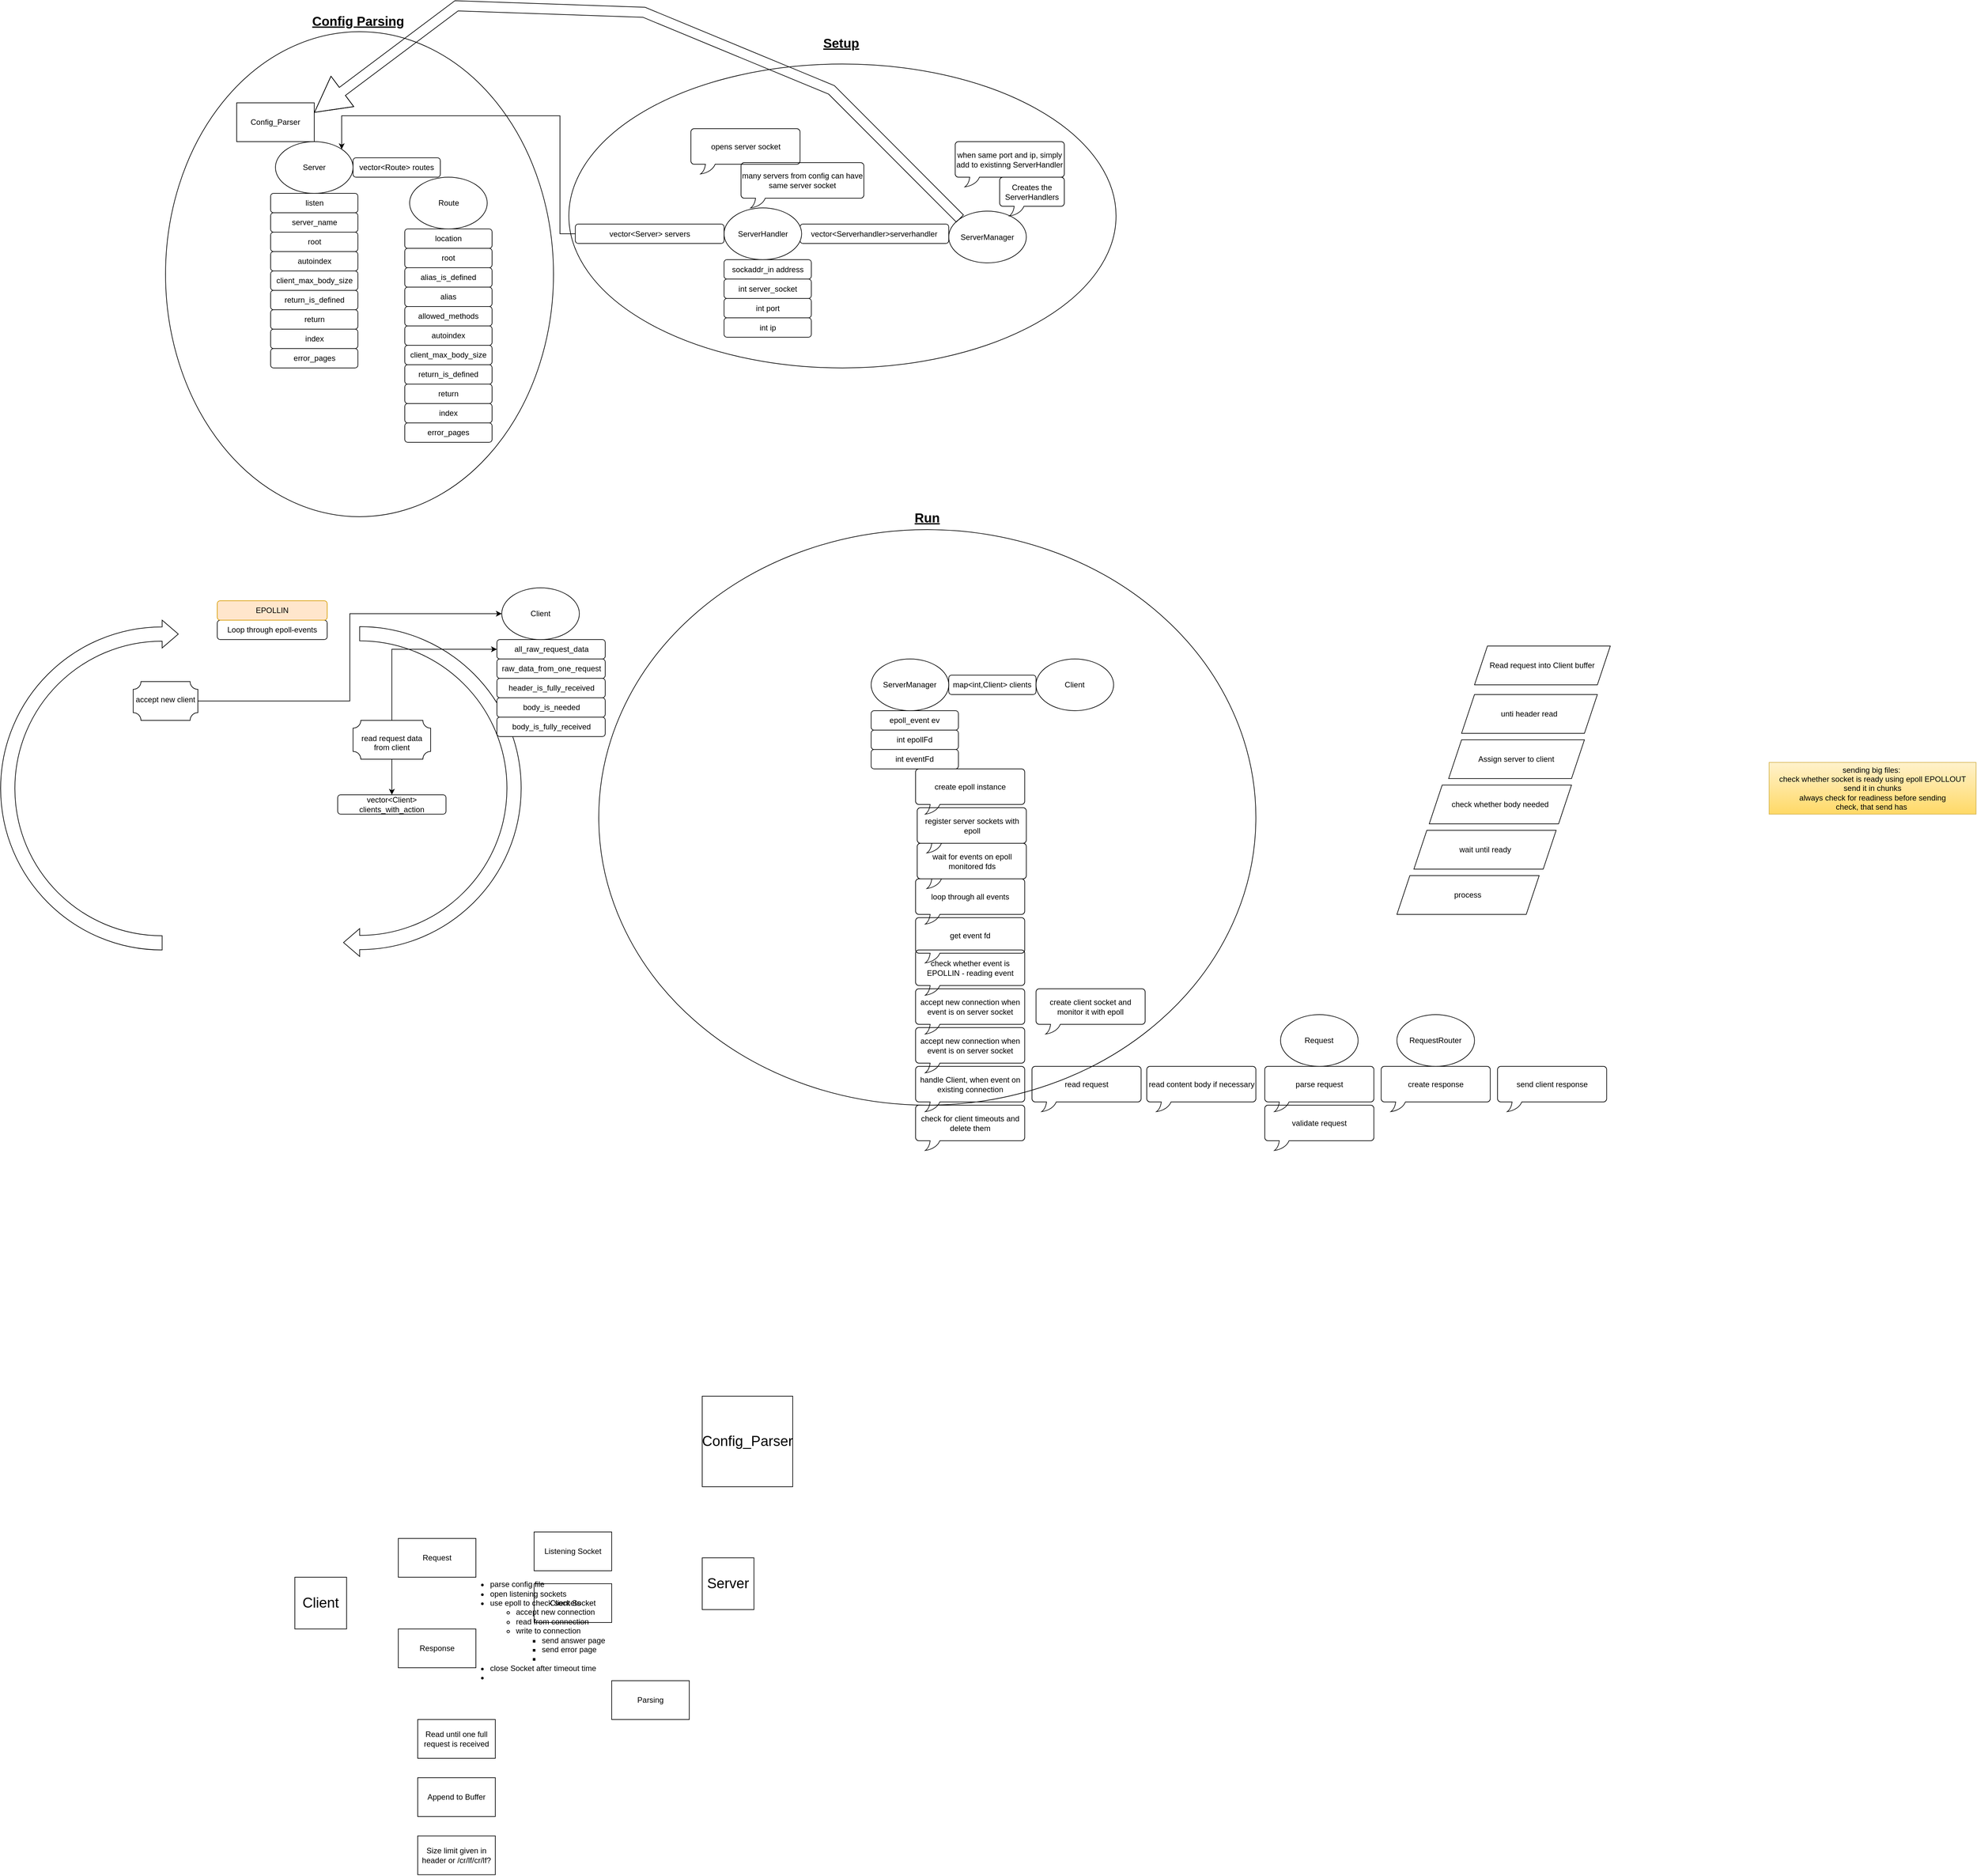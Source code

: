 <mxfile version="24.8.8">
  <diagram name="Page-1" id="eRrzwueoh_8adngkIXSs">
    <mxGraphModel dx="2537" dy="1911" grid="1" gridSize="10" guides="1" tooltips="1" connect="1" arrows="1" fold="1" page="1" pageScale="1" pageWidth="850" pageHeight="1100" math="0" shadow="0">
      <root>
        <mxCell id="0" />
        <mxCell id="1" parent="0" />
        <mxCell id="YM9LCaY8pqyqaQv5ynZD-82" value="Run" style="ellipse;whiteSpace=wrap;html=1;fillColor=none;noLabel=0;movableLabel=1;fontSize=20;fontStyle=5" parent="1" vertex="1">
          <mxGeometry x="370" y="-200" width="1016.25" height="890" as="geometry">
            <mxPoint y="-464" as="offset" />
          </mxGeometry>
        </mxCell>
        <mxCell id="YM9LCaY8pqyqaQv5ynZD-80" value="Setup" style="ellipse;whiteSpace=wrap;html=1;fillColor=none;noLabel=0;movableLabel=1;fontSize=20;fontStyle=5" parent="1" vertex="1">
          <mxGeometry x="323.75" y="-920" width="846.25" height="470" as="geometry">
            <mxPoint x="-2" y="-268" as="offset" />
          </mxGeometry>
        </mxCell>
        <mxCell id="YM9LCaY8pqyqaQv5ynZD-53" value="Config Parsing" style="ellipse;whiteSpace=wrap;html=1;fillColor=none;noLabel=0;movableLabel=1;fontSize=20;fontStyle=5" parent="1" vertex="1">
          <mxGeometry x="-300" y="-970" width="600" height="750" as="geometry">
            <mxPoint x="-2" y="-392" as="offset" />
          </mxGeometry>
        </mxCell>
        <mxCell id="aeYk51n5nFQIalupaCN_-1" value="Client" style="whiteSpace=wrap;html=1;aspect=fixed;fontSize=22;" parent="1" vertex="1">
          <mxGeometry x="-100" y="1420" width="80" height="80" as="geometry" />
        </mxCell>
        <mxCell id="aeYk51n5nFQIalupaCN_-2" value="Server" style="whiteSpace=wrap;html=1;aspect=fixed;fontSize=22;" parent="1" vertex="1">
          <mxGeometry x="530" y="1390" width="80" height="80" as="geometry" />
        </mxCell>
        <mxCell id="aeYk51n5nFQIalupaCN_-3" value="Config_Parser" style="whiteSpace=wrap;html=1;aspect=fixed;fontSize=22;" parent="1" vertex="1">
          <mxGeometry x="530" y="1140" width="140" height="140" as="geometry" />
        </mxCell>
        <mxCell id="aeYk51n5nFQIalupaCN_-8" value="Request" style="rounded=0;whiteSpace=wrap;html=1;" parent="1" vertex="1">
          <mxGeometry x="60" y="1360" width="120" height="60" as="geometry" />
        </mxCell>
        <mxCell id="aeYk51n5nFQIalupaCN_-9" value="Response" style="rounded=0;whiteSpace=wrap;html=1;" parent="1" vertex="1">
          <mxGeometry x="60" y="1500" width="120" height="60" as="geometry" />
        </mxCell>
        <mxCell id="aeYk51n5nFQIalupaCN_-10" value="Parsing" style="rounded=0;whiteSpace=wrap;html=1;" parent="1" vertex="1">
          <mxGeometry x="390" y="1580" width="120" height="60" as="geometry" />
        </mxCell>
        <mxCell id="aeYk51n5nFQIalupaCN_-13" value="Listening Socket" style="rounded=0;whiteSpace=wrap;html=1;" parent="1" vertex="1">
          <mxGeometry x="270" y="1350" width="120" height="60" as="geometry" />
        </mxCell>
        <mxCell id="aeYk51n5nFQIalupaCN_-14" value="Client Socket" style="rounded=0;whiteSpace=wrap;html=1;" parent="1" vertex="1">
          <mxGeometry x="270" y="1430" width="120" height="60" as="geometry" />
        </mxCell>
        <mxCell id="aeYk51n5nFQIalupaCN_-15" value="&lt;ul&gt;&lt;li&gt;parse config file&lt;/li&gt;&lt;li&gt;open listening sockets&lt;/li&gt;&lt;li&gt;use epoll to check sockets&lt;/li&gt;&lt;ul&gt;&lt;li&gt;accept new connection&lt;/li&gt;&lt;li&gt;read from connection&lt;/li&gt;&lt;li&gt;write to connection&lt;/li&gt;&lt;ul&gt;&lt;li&gt;send answer page&lt;/li&gt;&lt;li&gt;send error page&lt;/li&gt;&lt;li&gt;&lt;br&gt;&lt;/li&gt;&lt;/ul&gt;&lt;/ul&gt;&lt;li&gt;close Socket after timeout time&lt;/li&gt;&lt;li&gt;&lt;br&gt;&lt;/li&gt;&lt;/ul&gt;&lt;div&gt;&lt;br&gt;&lt;/div&gt;" style="text;html=1;align=left;verticalAlign=middle;whiteSpace=wrap;rounded=0;" parent="1" vertex="1">
          <mxGeometry x="160" y="1370" width="305" height="280" as="geometry" />
        </mxCell>
        <mxCell id="aeYk51n5nFQIalupaCN_-17" value="Read until one full request is received" style="rounded=0;whiteSpace=wrap;html=1;" parent="1" vertex="1">
          <mxGeometry x="90" y="1640" width="120" height="60" as="geometry" />
        </mxCell>
        <mxCell id="aeYk51n5nFQIalupaCN_-18" value="Append to Buffer" style="rounded=0;whiteSpace=wrap;html=1;" parent="1" vertex="1">
          <mxGeometry x="90" y="1730" width="120" height="60" as="geometry" />
        </mxCell>
        <mxCell id="aeYk51n5nFQIalupaCN_-19" value="Size limit given in header or /cr/lf/cr/lf?" style="rounded=0;whiteSpace=wrap;html=1;" parent="1" vertex="1">
          <mxGeometry x="90" y="1820" width="120" height="60" as="geometry" />
        </mxCell>
        <mxCell id="YM9LCaY8pqyqaQv5ynZD-1" value="Config_Parser" style="rounded=0;whiteSpace=wrap;html=1;" parent="1" vertex="1">
          <mxGeometry x="-190" y="-860" width="120" height="60" as="geometry" />
        </mxCell>
        <mxCell id="YM9LCaY8pqyqaQv5ynZD-3" value="Server" style="ellipse;whiteSpace=wrap;html=1;" parent="1" vertex="1">
          <mxGeometry x="-130" y="-800" width="120" height="80" as="geometry" />
        </mxCell>
        <mxCell id="YM9LCaY8pqyqaQv5ynZD-4" value="Route" style="ellipse;whiteSpace=wrap;html=1;" parent="1" vertex="1">
          <mxGeometry x="77.5" y="-745" width="120" height="80" as="geometry" />
        </mxCell>
        <mxCell id="YM9LCaY8pqyqaQv5ynZD-5" value="listen" style="rounded=1;whiteSpace=wrap;html=1;" parent="1" vertex="1">
          <mxGeometry x="-137.5" y="-720" width="135" height="30" as="geometry" />
        </mxCell>
        <mxCell id="YM9LCaY8pqyqaQv5ynZD-6" value="root" style="rounded=1;whiteSpace=wrap;html=1;" parent="1" vertex="1">
          <mxGeometry x="-137.5" y="-660" width="135" height="30" as="geometry" />
        </mxCell>
        <mxCell id="YM9LCaY8pqyqaQv5ynZD-7" value="autoindex" style="rounded=1;whiteSpace=wrap;html=1;" parent="1" vertex="1">
          <mxGeometry x="-137.5" y="-630" width="135" height="30" as="geometry" />
        </mxCell>
        <mxCell id="YM9LCaY8pqyqaQv5ynZD-8" value="client_max_body_size" style="rounded=1;whiteSpace=wrap;html=1;" parent="1" vertex="1">
          <mxGeometry x="-137.5" y="-600" width="135" height="30" as="geometry" />
        </mxCell>
        <mxCell id="YM9LCaY8pqyqaQv5ynZD-9" value="return" style="rounded=1;whiteSpace=wrap;html=1;" parent="1" vertex="1">
          <mxGeometry x="-137.5" y="-540" width="135" height="30" as="geometry" />
        </mxCell>
        <mxCell id="YM9LCaY8pqyqaQv5ynZD-10" value="index" style="rounded=1;whiteSpace=wrap;html=1;" parent="1" vertex="1">
          <mxGeometry x="-137.5" y="-510" width="135" height="30" as="geometry" />
        </mxCell>
        <mxCell id="YM9LCaY8pqyqaQv5ynZD-11" value="server_name" style="rounded=1;whiteSpace=wrap;html=1;" parent="1" vertex="1">
          <mxGeometry x="-137.5" y="-690" width="135" height="30" as="geometry" />
        </mxCell>
        <mxCell id="YM9LCaY8pqyqaQv5ynZD-12" value="error_pages" style="rounded=1;whiteSpace=wrap;html=1;" parent="1" vertex="1">
          <mxGeometry x="-137.5" y="-480" width="135" height="30" as="geometry" />
        </mxCell>
        <mxCell id="YM9LCaY8pqyqaQv5ynZD-13" value="vector&amp;lt;Route&amp;gt; routes" style="rounded=1;whiteSpace=wrap;html=1;" parent="1" vertex="1">
          <mxGeometry x="-10" y="-775" width="135" height="30" as="geometry" />
        </mxCell>
        <mxCell id="YM9LCaY8pqyqaQv5ynZD-14" value="location" style="rounded=1;whiteSpace=wrap;html=1;" parent="1" vertex="1">
          <mxGeometry x="70" y="-665" width="135" height="30" as="geometry" />
        </mxCell>
        <mxCell id="YM9LCaY8pqyqaQv5ynZD-15" value="root" style="rounded=1;whiteSpace=wrap;html=1;" parent="1" vertex="1">
          <mxGeometry x="70" y="-635" width="135" height="30" as="geometry" />
        </mxCell>
        <mxCell id="YM9LCaY8pqyqaQv5ynZD-16" value="autoindex" style="rounded=1;whiteSpace=wrap;html=1;" parent="1" vertex="1">
          <mxGeometry x="70" y="-515" width="135" height="30" as="geometry" />
        </mxCell>
        <mxCell id="YM9LCaY8pqyqaQv5ynZD-17" value="client_max_body_size" style="rounded=1;whiteSpace=wrap;html=1;" parent="1" vertex="1">
          <mxGeometry x="70" y="-485" width="135" height="30" as="geometry" />
        </mxCell>
        <mxCell id="YM9LCaY8pqyqaQv5ynZD-18" value="return" style="rounded=1;whiteSpace=wrap;html=1;" parent="1" vertex="1">
          <mxGeometry x="70" y="-425" width="135" height="30" as="geometry" />
        </mxCell>
        <mxCell id="YM9LCaY8pqyqaQv5ynZD-19" value="index" style="rounded=1;whiteSpace=wrap;html=1;" parent="1" vertex="1">
          <mxGeometry x="70" y="-395" width="135" height="30" as="geometry" />
        </mxCell>
        <mxCell id="YM9LCaY8pqyqaQv5ynZD-21" value="error_pages" style="rounded=1;whiteSpace=wrap;html=1;" parent="1" vertex="1">
          <mxGeometry x="70" y="-365" width="135" height="30" as="geometry" />
        </mxCell>
        <mxCell id="YM9LCaY8pqyqaQv5ynZD-22" value="alias" style="rounded=1;whiteSpace=wrap;html=1;" parent="1" vertex="1">
          <mxGeometry x="70" y="-575" width="135" height="30" as="geometry" />
        </mxCell>
        <mxCell id="YM9LCaY8pqyqaQv5ynZD-23" value="allowed_methods" style="rounded=1;whiteSpace=wrap;html=1;" parent="1" vertex="1">
          <mxGeometry x="70" y="-545" width="135" height="30" as="geometry" />
        </mxCell>
        <mxCell id="YM9LCaY8pqyqaQv5ynZD-24" value="alias_is_defined" style="rounded=1;whiteSpace=wrap;html=1;" parent="1" vertex="1">
          <mxGeometry x="70" y="-605" width="135" height="30" as="geometry" />
        </mxCell>
        <mxCell id="YM9LCaY8pqyqaQv5ynZD-25" value="return_is_defined" style="rounded=1;whiteSpace=wrap;html=1;" parent="1" vertex="1">
          <mxGeometry x="70" y="-455" width="135" height="30" as="geometry" />
        </mxCell>
        <mxCell id="YM9LCaY8pqyqaQv5ynZD-26" value="return_is_defined" style="rounded=1;whiteSpace=wrap;html=1;" parent="1" vertex="1">
          <mxGeometry x="-137.5" y="-570" width="135" height="30" as="geometry" />
        </mxCell>
        <mxCell id="YM9LCaY8pqyqaQv5ynZD-27" value="ServerManager" style="ellipse;whiteSpace=wrap;html=1;" parent="1" vertex="1">
          <mxGeometry x="911.25" y="-692.5" width="120" height="80" as="geometry" />
        </mxCell>
        <mxCell id="YM9LCaY8pqyqaQv5ynZD-56" value="vector&amp;lt;Serverhandler&amp;gt;serverhandler" style="rounded=1;whiteSpace=wrap;html=1;" parent="1" vertex="1">
          <mxGeometry x="681.25" y="-672.5" width="230" height="30" as="geometry" />
        </mxCell>
        <mxCell id="YM9LCaY8pqyqaQv5ynZD-57" value="map&amp;lt;int,Client&amp;gt; clients" style="rounded=1;whiteSpace=wrap;html=1;" parent="1" vertex="1">
          <mxGeometry x="911.25" y="25" width="135" height="30" as="geometry" />
        </mxCell>
        <mxCell id="YM9LCaY8pqyqaQv5ynZD-61" value="Client" style="ellipse;whiteSpace=wrap;html=1;" parent="1" vertex="1">
          <mxGeometry x="1046.25" width="120" height="80" as="geometry" />
        </mxCell>
        <mxCell id="YM9LCaY8pqyqaQv5ynZD-62" value="ServerHandler" style="ellipse;whiteSpace=wrap;html=1;" parent="1" vertex="1">
          <mxGeometry x="563.75" y="-697.5" width="120" height="80" as="geometry" />
        </mxCell>
        <mxCell id="YM9LCaY8pqyqaQv5ynZD-64" value="sockaddr_in address" style="rounded=1;whiteSpace=wrap;html=1;" parent="1" vertex="1">
          <mxGeometry x="563.75" y="-617.5" width="135" height="30" as="geometry" />
        </mxCell>
        <mxCell id="YM9LCaY8pqyqaQv5ynZD-65" value="int server_socket" style="rounded=1;whiteSpace=wrap;html=1;" parent="1" vertex="1">
          <mxGeometry x="563.75" y="-587.5" width="135" height="30" as="geometry" />
        </mxCell>
        <mxCell id="YM9LCaY8pqyqaQv5ynZD-66" value="int port" style="rounded=1;whiteSpace=wrap;html=1;" parent="1" vertex="1">
          <mxGeometry x="563.75" y="-557.5" width="135" height="30" as="geometry" />
        </mxCell>
        <mxCell id="YM9LCaY8pqyqaQv5ynZD-67" value="int ip" style="rounded=1;whiteSpace=wrap;html=1;" parent="1" vertex="1">
          <mxGeometry x="563.75" y="-527.5" width="135" height="30" as="geometry" />
        </mxCell>
        <mxCell id="YM9LCaY8pqyqaQv5ynZD-78" style="edgeStyle=orthogonalEdgeStyle;rounded=0;orthogonalLoop=1;jettySize=auto;html=1;exitX=0;exitY=0.5;exitDx=0;exitDy=0;entryX=1;entryY=0;entryDx=0;entryDy=0;" parent="1" source="YM9LCaY8pqyqaQv5ynZD-68" target="YM9LCaY8pqyqaQv5ynZD-3" edge="1">
          <mxGeometry relative="1" as="geometry">
            <Array as="points">
              <mxPoint x="310" y="-657" />
              <mxPoint x="310" y="-840" />
              <mxPoint x="-28" y="-840" />
            </Array>
          </mxGeometry>
        </mxCell>
        <mxCell id="YM9LCaY8pqyqaQv5ynZD-68" value="vector&amp;lt;Server&amp;gt; servers" style="rounded=1;whiteSpace=wrap;html=1;" parent="1" vertex="1">
          <mxGeometry x="333.75" y="-672.5" width="230" height="30" as="geometry" />
        </mxCell>
        <mxCell id="YM9LCaY8pqyqaQv5ynZD-83" value="ServerManager" style="ellipse;whiteSpace=wrap;html=1;" parent="1" vertex="1">
          <mxGeometry x="791.25" width="120" height="80" as="geometry" />
        </mxCell>
        <mxCell id="YM9LCaY8pqyqaQv5ynZD-84" value="int epollFd" style="rounded=1;whiteSpace=wrap;html=1;" parent="1" vertex="1">
          <mxGeometry x="791.25" y="110" width="135" height="30" as="geometry" />
        </mxCell>
        <mxCell id="YM9LCaY8pqyqaQv5ynZD-85" value="epoll_event ev" style="rounded=1;whiteSpace=wrap;html=1;" parent="1" vertex="1">
          <mxGeometry x="791.25" y="80" width="135" height="30" as="geometry" />
        </mxCell>
        <mxCell id="YM9LCaY8pqyqaQv5ynZD-86" value="int eventFd" style="rounded=1;whiteSpace=wrap;html=1;" parent="1" vertex="1">
          <mxGeometry x="791.25" y="140" width="135" height="30" as="geometry" />
        </mxCell>
        <mxCell id="YM9LCaY8pqyqaQv5ynZD-88" value="Creates the ServerHandlers" style="whiteSpace=wrap;html=1;shape=mxgraph.basic.roundRectCallout;dx=30;dy=15;size=5;boundedLbl=1;fillColor=none;" parent="1" vertex="1">
          <mxGeometry x="990" y="-745" width="100" height="60" as="geometry" />
        </mxCell>
        <mxCell id="YM9LCaY8pqyqaQv5ynZD-89" value="when same port and ip, simply add to existinng ServerHandler" style="whiteSpace=wrap;html=1;shape=mxgraph.basic.roundRectCallout;dx=30;dy=15;size=5;boundedLbl=1;fillColor=none;" parent="1" vertex="1">
          <mxGeometry x="921.25" y="-800" width="168.75" height="70" as="geometry" />
        </mxCell>
        <mxCell id="YM9LCaY8pqyqaQv5ynZD-90" value="opens server socket" style="whiteSpace=wrap;html=1;shape=mxgraph.basic.roundRectCallout;dx=30;dy=15;size=5;boundedLbl=1;fillColor=none;" parent="1" vertex="1">
          <mxGeometry x="512.5" y="-820" width="168.75" height="70" as="geometry" />
        </mxCell>
        <mxCell id="YM9LCaY8pqyqaQv5ynZD-92" value="" style="shape=flexArrow;endArrow=classic;html=1;rounded=0;exitX=0;exitY=0;exitDx=0;exitDy=0;endWidth=42.222;endSize=17.622;width=15.556;entryX=1;entryY=0.25;entryDx=0;entryDy=0;" parent="1" source="YM9LCaY8pqyqaQv5ynZD-27" target="YM9LCaY8pqyqaQv5ynZD-1" edge="1">
          <mxGeometry width="50" height="50" relative="1" as="geometry">
            <mxPoint x="929" y="-681" as="sourcePoint" />
            <mxPoint x="-70" y="-845" as="targetPoint" />
            <Array as="points">
              <mxPoint x="730" y="-880" />
              <mxPoint x="440" y="-1000" />
              <mxPoint x="150" y="-1010" />
            </Array>
          </mxGeometry>
        </mxCell>
        <mxCell id="YM9LCaY8pqyqaQv5ynZD-91" value="many servers from config can have same server socket" style="whiteSpace=wrap;html=1;shape=mxgraph.basic.roundRectCallout;dx=30;dy=15;size=5;boundedLbl=1;fillColor=none;" parent="1" vertex="1">
          <mxGeometry x="590" y="-767.5" width="190" height="70" as="geometry" />
        </mxCell>
        <mxCell id="YM9LCaY8pqyqaQv5ynZD-93" value="create epoll instance" style="whiteSpace=wrap;html=1;shape=mxgraph.basic.roundRectCallout;dx=30;dy=15;size=5;boundedLbl=1;fillColor=none;" parent="1" vertex="1">
          <mxGeometry x="860" y="170" width="168.75" height="70" as="geometry" />
        </mxCell>
        <mxCell id="YM9LCaY8pqyqaQv5ynZD-95" value="register server sockets with epoll" style="whiteSpace=wrap;html=1;shape=mxgraph.basic.roundRectCallout;dx=30;dy=15;size=5;boundedLbl=1;fillColor=none;" parent="1" vertex="1">
          <mxGeometry x="862.5" y="230" width="168.75" height="70" as="geometry" />
        </mxCell>
        <mxCell id="YM9LCaY8pqyqaQv5ynZD-96" value="wait for events on epoll monitored fds" style="whiteSpace=wrap;html=1;shape=mxgraph.basic.roundRectCallout;dx=30;dy=15;size=5;boundedLbl=1;fillColor=none;" parent="1" vertex="1">
          <mxGeometry x="862.5" y="285" width="168.75" height="70" as="geometry" />
        </mxCell>
        <mxCell id="YM9LCaY8pqyqaQv5ynZD-97" value="loop through all events" style="whiteSpace=wrap;html=1;shape=mxgraph.basic.roundRectCallout;dx=30;dy=15;size=5;boundedLbl=1;fillColor=none;" parent="1" vertex="1">
          <mxGeometry x="860" y="340" width="168.75" height="70" as="geometry" />
        </mxCell>
        <mxCell id="YM9LCaY8pqyqaQv5ynZD-98" value="get event fd" style="whiteSpace=wrap;html=1;shape=mxgraph.basic.roundRectCallout;dx=30;dy=15;size=5;boundedLbl=1;fillColor=none;" parent="1" vertex="1">
          <mxGeometry x="860" y="400" width="168.75" height="70" as="geometry" />
        </mxCell>
        <mxCell id="YM9LCaY8pqyqaQv5ynZD-99" value="check whether event is EPOLLIN - reading event" style="whiteSpace=wrap;html=1;shape=mxgraph.basic.roundRectCallout;dx=30;dy=15;size=5;boundedLbl=1;fillColor=none;" parent="1" vertex="1">
          <mxGeometry x="860" y="450" width="168.75" height="70" as="geometry" />
        </mxCell>
        <mxCell id="YM9LCaY8pqyqaQv5ynZD-100" value="accept new connection when event is on server socket" style="whiteSpace=wrap;html=1;shape=mxgraph.basic.roundRectCallout;dx=30;dy=15;size=5;boundedLbl=1;fillColor=none;" parent="1" vertex="1">
          <mxGeometry x="860" y="510" width="168.75" height="70" as="geometry" />
        </mxCell>
        <mxCell id="YM9LCaY8pqyqaQv5ynZD-101" value="accept new connection when event is on server socket" style="whiteSpace=wrap;html=1;shape=mxgraph.basic.roundRectCallout;dx=30;dy=15;size=5;boundedLbl=1;fillColor=none;" parent="1" vertex="1">
          <mxGeometry x="860" y="570" width="168.75" height="70" as="geometry" />
        </mxCell>
        <mxCell id="YM9LCaY8pqyqaQv5ynZD-102" value="handle Client, when event on existing connection" style="whiteSpace=wrap;html=1;shape=mxgraph.basic.roundRectCallout;dx=30;dy=15;size=5;boundedLbl=1;fillColor=none;" parent="1" vertex="1">
          <mxGeometry x="860" y="630" width="168.75" height="70" as="geometry" />
        </mxCell>
        <mxCell id="YM9LCaY8pqyqaQv5ynZD-103" value="create client socket and monitor it with epoll" style="whiteSpace=wrap;html=1;shape=mxgraph.basic.roundRectCallout;dx=30;dy=15;size=5;boundedLbl=1;fillColor=none;" parent="1" vertex="1">
          <mxGeometry x="1046.25" y="510" width="168.75" height="70" as="geometry" />
        </mxCell>
        <mxCell id="YM9LCaY8pqyqaQv5ynZD-104" value="check for client timeouts and delete them" style="whiteSpace=wrap;html=1;shape=mxgraph.basic.roundRectCallout;dx=30;dy=15;size=5;boundedLbl=1;fillColor=none;" parent="1" vertex="1">
          <mxGeometry x="860" y="690" width="168.75" height="70" as="geometry" />
        </mxCell>
        <mxCell id="YM9LCaY8pqyqaQv5ynZD-105" value="read request" style="whiteSpace=wrap;html=1;shape=mxgraph.basic.roundRectCallout;dx=30;dy=15;size=5;boundedLbl=1;fillColor=none;" parent="1" vertex="1">
          <mxGeometry x="1040" y="630" width="168.75" height="70" as="geometry" />
        </mxCell>
        <mxCell id="YM9LCaY8pqyqaQv5ynZD-109" value="read content body if necessary" style="whiteSpace=wrap;html=1;shape=mxgraph.basic.roundRectCallout;dx=30;dy=15;size=5;boundedLbl=1;fillColor=none;" parent="1" vertex="1">
          <mxGeometry x="1217.5" y="630" width="168.75" height="70" as="geometry" />
        </mxCell>
        <mxCell id="YM9LCaY8pqyqaQv5ynZD-110" value="send client response" style="whiteSpace=wrap;html=1;shape=mxgraph.basic.roundRectCallout;dx=30;dy=15;size=5;boundedLbl=1;fillColor=none;" parent="1" vertex="1">
          <mxGeometry x="1760" y="630" width="168.75" height="70" as="geometry" />
        </mxCell>
        <mxCell id="5A6jfo2hQdUP_Ugk5Kxi-1" value="parse request" style="whiteSpace=wrap;html=1;shape=mxgraph.basic.roundRectCallout;dx=30;dy=15;size=5;boundedLbl=1;fillColor=none;" parent="1" vertex="1">
          <mxGeometry x="1400" y="630" width="168.75" height="70" as="geometry" />
        </mxCell>
        <mxCell id="5A6jfo2hQdUP_Ugk5Kxi-2" value="Request" style="ellipse;whiteSpace=wrap;html=1;" parent="1" vertex="1">
          <mxGeometry x="1424.38" y="550" width="120" height="80" as="geometry" />
        </mxCell>
        <mxCell id="5A6jfo2hQdUP_Ugk5Kxi-3" value="create response" style="whiteSpace=wrap;html=1;shape=mxgraph.basic.roundRectCallout;dx=30;dy=15;size=5;boundedLbl=1;fillColor=none;" parent="1" vertex="1">
          <mxGeometry x="1580" y="630" width="168.75" height="70" as="geometry" />
        </mxCell>
        <mxCell id="5A6jfo2hQdUP_Ugk5Kxi-4" value="RequestRouter" style="ellipse;whiteSpace=wrap;html=1;" parent="1" vertex="1">
          <mxGeometry x="1604.38" y="550" width="120" height="80" as="geometry" />
        </mxCell>
        <mxCell id="5A6jfo2hQdUP_Ugk5Kxi-5" value="validate request" style="whiteSpace=wrap;html=1;shape=mxgraph.basic.roundRectCallout;dx=30;dy=15;size=5;boundedLbl=1;fillColor=none;" parent="1" vertex="1">
          <mxGeometry x="1400" y="690" width="168.75" height="70" as="geometry" />
        </mxCell>
        <mxCell id="5A6jfo2hQdUP_Ugk5Kxi-8" value="check whether body needed" style="shape=parallelogram;perimeter=parallelogramPerimeter;whiteSpace=wrap;html=1;fixedSize=1;" parent="1" vertex="1">
          <mxGeometry x="1654.38" y="195" width="220" height="60" as="geometry" />
        </mxCell>
        <mxCell id="5A6jfo2hQdUP_Ugk5Kxi-9" value="Read request into Client buffer" style="shape=parallelogram;perimeter=parallelogramPerimeter;whiteSpace=wrap;html=1;fixedSize=1;" parent="1" vertex="1">
          <mxGeometry x="1724.38" y="-20" width="210" height="60" as="geometry" />
        </mxCell>
        <mxCell id="5A6jfo2hQdUP_Ugk5Kxi-10" value="unti header read" style="shape=parallelogram;perimeter=parallelogramPerimeter;whiteSpace=wrap;html=1;fixedSize=1;" parent="1" vertex="1">
          <mxGeometry x="1704.38" y="55" width="210" height="60" as="geometry" />
        </mxCell>
        <mxCell id="5A6jfo2hQdUP_Ugk5Kxi-11" value="Assign server to client" style="shape=parallelogram;perimeter=parallelogramPerimeter;whiteSpace=wrap;html=1;fixedSize=1;" parent="1" vertex="1">
          <mxGeometry x="1684.38" y="125" width="210" height="60" as="geometry" />
        </mxCell>
        <mxCell id="5A6jfo2hQdUP_Ugk5Kxi-12" value="wait until ready" style="shape=parallelogram;perimeter=parallelogramPerimeter;whiteSpace=wrap;html=1;fixedSize=1;" parent="1" vertex="1">
          <mxGeometry x="1630.63" y="265" width="220" height="60" as="geometry" />
        </mxCell>
        <mxCell id="5A6jfo2hQdUP_Ugk5Kxi-13" value="process" style="shape=parallelogram;perimeter=parallelogramPerimeter;whiteSpace=wrap;html=1;fixedSize=1;" parent="1" vertex="1">
          <mxGeometry x="1604.38" y="335" width="220" height="60" as="geometry" />
        </mxCell>
        <mxCell id="5A6jfo2hQdUP_Ugk5Kxi-16" value="sending big files:&amp;nbsp;&lt;div&gt;check whether socket is ready using epoll EPOLLOUT&lt;/div&gt;&lt;div&gt;send it in chunks&lt;/div&gt;&lt;div&gt;always check for readiness before sending&lt;/div&gt;&lt;div&gt;check, that send has&amp;nbsp;&lt;/div&gt;" style="rounded=0;whiteSpace=wrap;html=1;fillColor=#fff2cc;strokeColor=#d6b656;gradientColor=#ffd966;" parent="1" vertex="1">
          <mxGeometry x="2180" y="160" width="320" height="80" as="geometry" />
        </mxCell>
        <mxCell id="mB9LB5dV2l94nnSFnqMY-2" value="" style="html=1;shadow=0;dashed=0;align=center;verticalAlign=middle;shape=mxgraph.arrows2.uTurnArrow;dy=11;arrowHead=43;dx2=25;" vertex="1" parent="1">
          <mxGeometry x="-555" y="-60" width="130" height="510" as="geometry" />
        </mxCell>
        <mxCell id="mB9LB5dV2l94nnSFnqMY-3" value="" style="html=1;shadow=0;dashed=0;align=center;verticalAlign=middle;shape=mxgraph.arrows2.uTurnArrow;dy=11;arrowHead=43;dx2=25;rotation=-180;" vertex="1" parent="1">
          <mxGeometry x="120" y="-50" width="130" height="510" as="geometry" />
        </mxCell>
        <mxCell id="mB9LB5dV2l94nnSFnqMY-5" value="Loop through epoll-events" style="rounded=1;whiteSpace=wrap;html=1;" vertex="1" parent="1">
          <mxGeometry x="-220" y="-60" width="170" height="30" as="geometry" />
        </mxCell>
        <mxCell id="mB9LB5dV2l94nnSFnqMY-13" style="edgeStyle=orthogonalEdgeStyle;rounded=0;orthogonalLoop=1;jettySize=auto;html=1;exitX=1;exitY=0.5;exitDx=0;exitDy=0;exitPerimeter=0;entryX=0;entryY=0.5;entryDx=0;entryDy=0;" edge="1" parent="1" source="mB9LB5dV2l94nnSFnqMY-6" target="mB9LB5dV2l94nnSFnqMY-9">
          <mxGeometry relative="1" as="geometry" />
        </mxCell>
        <mxCell id="mB9LB5dV2l94nnSFnqMY-6" value="accept new client" style="verticalLabelPosition=bottom;verticalAlign=top;html=1;shape=mxgraph.basic.plaque;dx=6;whiteSpace=wrap;movableLabel=1;" vertex="1" parent="1">
          <mxGeometry x="-350" y="35" width="100" height="60" as="geometry">
            <mxPoint y="-46" as="offset" />
          </mxGeometry>
        </mxCell>
        <mxCell id="mB9LB5dV2l94nnSFnqMY-12" style="edgeStyle=orthogonalEdgeStyle;rounded=0;orthogonalLoop=1;jettySize=auto;html=1;exitX=0.5;exitY=0;exitDx=0;exitDy=0;exitPerimeter=0;entryX=0;entryY=0.5;entryDx=0;entryDy=0;" edge="1" parent="1" source="mB9LB5dV2l94nnSFnqMY-7" target="mB9LB5dV2l94nnSFnqMY-10">
          <mxGeometry relative="1" as="geometry" />
        </mxCell>
        <mxCell id="mB9LB5dV2l94nnSFnqMY-16" style="edgeStyle=orthogonalEdgeStyle;rounded=0;orthogonalLoop=1;jettySize=auto;html=1;exitX=0.5;exitY=1;exitDx=0;exitDy=0;exitPerimeter=0;" edge="1" parent="1" source="mB9LB5dV2l94nnSFnqMY-7" target="mB9LB5dV2l94nnSFnqMY-15">
          <mxGeometry relative="1" as="geometry" />
        </mxCell>
        <mxCell id="mB9LB5dV2l94nnSFnqMY-7" value="read request data from client" style="verticalLabelPosition=bottom;verticalAlign=top;html=1;shape=mxgraph.basic.plaque;dx=6;whiteSpace=wrap;movableLabel=1;" vertex="1" parent="1">
          <mxGeometry x="-10" y="95" width="120" height="60" as="geometry">
            <mxPoint y="-46" as="offset" />
          </mxGeometry>
        </mxCell>
        <mxCell id="mB9LB5dV2l94nnSFnqMY-8" value="EPOLLIN" style="rounded=1;whiteSpace=wrap;html=1;fillColor=#ffe6cc;strokeColor=#d79b00;" vertex="1" parent="1">
          <mxGeometry x="-220" y="-90" width="170" height="30" as="geometry" />
        </mxCell>
        <mxCell id="mB9LB5dV2l94nnSFnqMY-9" value="Client" style="ellipse;whiteSpace=wrap;html=1;" vertex="1" parent="1">
          <mxGeometry x="220" y="-110" width="120" height="80" as="geometry" />
        </mxCell>
        <mxCell id="mB9LB5dV2l94nnSFnqMY-10" value="all_raw_request_data" style="rounded=1;whiteSpace=wrap;html=1;" vertex="1" parent="1">
          <mxGeometry x="212.5" y="-30" width="167.5" height="30" as="geometry" />
        </mxCell>
        <mxCell id="mB9LB5dV2l94nnSFnqMY-11" value="raw_data_from_one_request" style="rounded=1;whiteSpace=wrap;html=1;" vertex="1" parent="1">
          <mxGeometry x="212.5" width="167.5" height="30" as="geometry" />
        </mxCell>
        <mxCell id="mB9LB5dV2l94nnSFnqMY-15" value="vector&amp;lt;Client&amp;gt; clients_with_action" style="rounded=1;whiteSpace=wrap;html=1;" vertex="1" parent="1">
          <mxGeometry x="-33.75" y="210" width="167.5" height="30" as="geometry" />
        </mxCell>
        <mxCell id="mB9LB5dV2l94nnSFnqMY-17" value="header_is_fully_received" style="rounded=1;whiteSpace=wrap;html=1;" vertex="1" parent="1">
          <mxGeometry x="212.5" y="30" width="167.5" height="30" as="geometry" />
        </mxCell>
        <mxCell id="mB9LB5dV2l94nnSFnqMY-18" value="body_is_needed" style="rounded=1;whiteSpace=wrap;html=1;" vertex="1" parent="1">
          <mxGeometry x="212.5" y="60" width="167.5" height="30" as="geometry" />
        </mxCell>
        <mxCell id="mB9LB5dV2l94nnSFnqMY-19" value="body_is_fully_received" style="rounded=1;whiteSpace=wrap;html=1;" vertex="1" parent="1">
          <mxGeometry x="212.5" y="90" width="167.5" height="30" as="geometry" />
        </mxCell>
      </root>
    </mxGraphModel>
  </diagram>
</mxfile>

